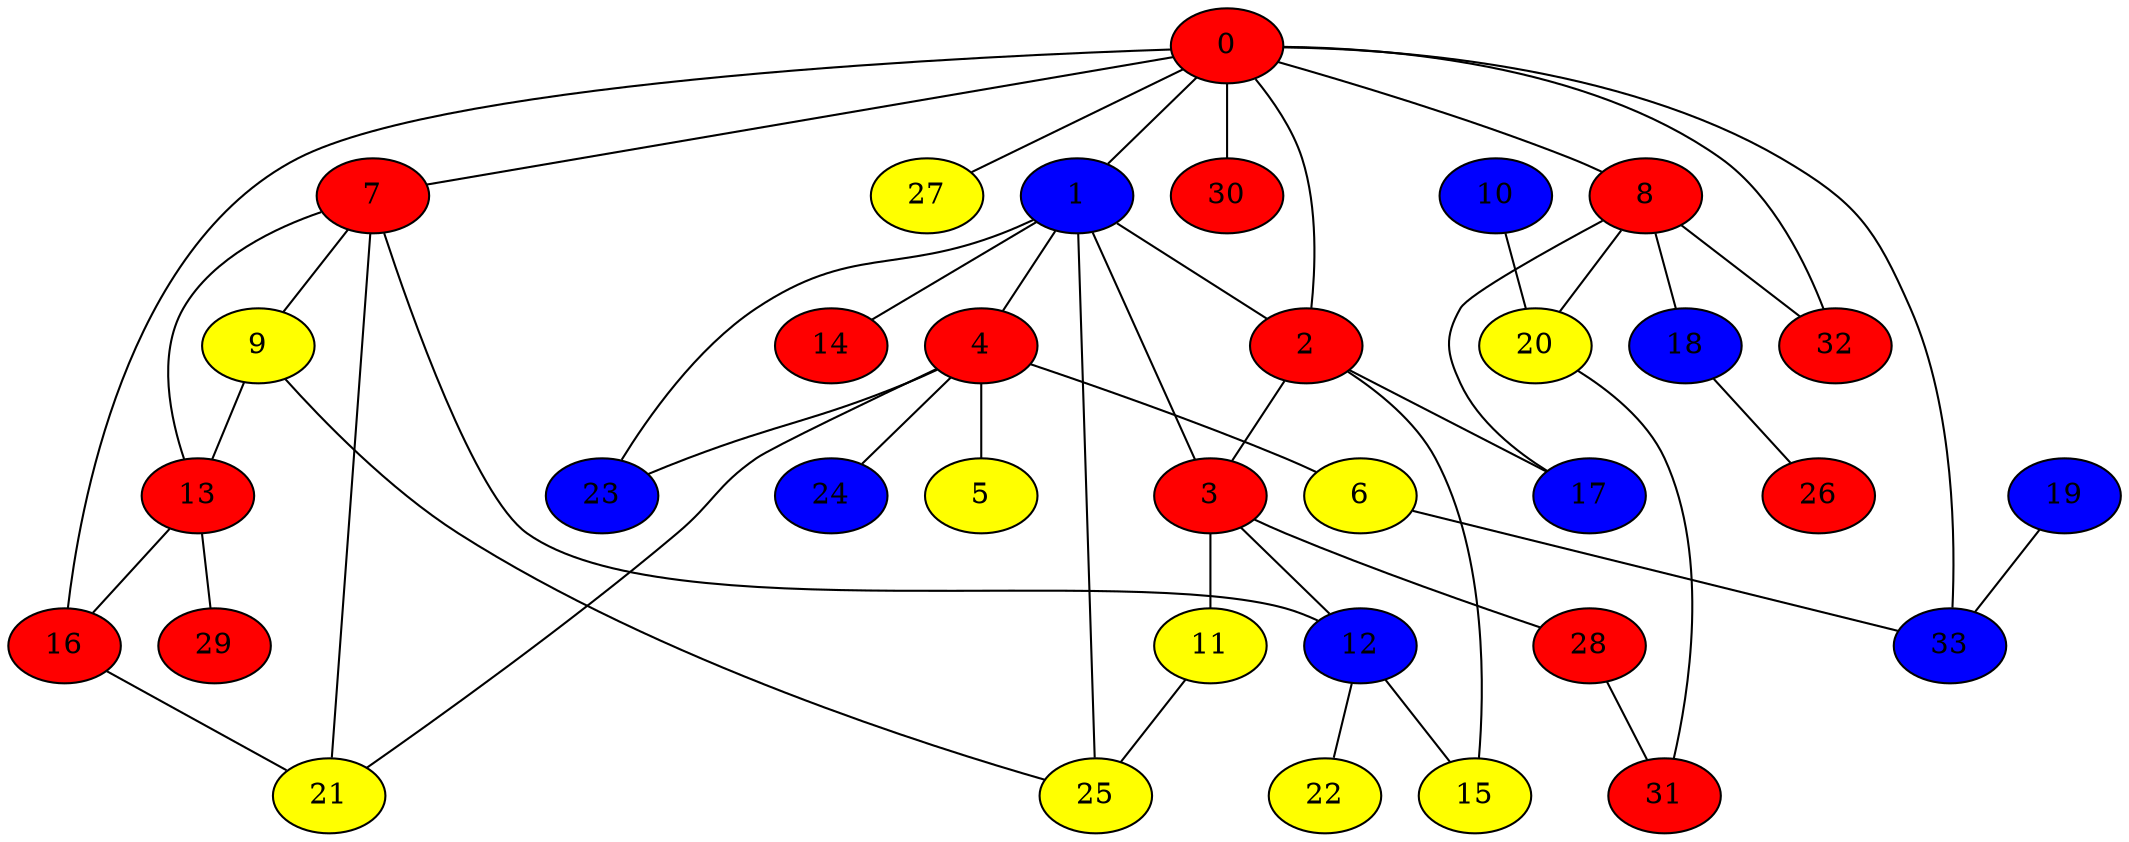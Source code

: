 graph {
0 [style = filled fillcolor = red];
1 [style = filled fillcolor = blue];
2 [style = filled fillcolor = red];
3 [style = filled fillcolor = red];
4 [style = filled fillcolor = red];
5 [style = filled fillcolor = yellow];
6 [style = filled fillcolor = yellow];
7 [style = filled fillcolor = red];
8 [style = filled fillcolor = red];
9 [style = filled fillcolor = yellow];
10 [style = filled fillcolor = blue];
11 [style = filled fillcolor = yellow];
12 [style = filled fillcolor = blue];
13 [style = filled fillcolor = red];
14 [style = filled fillcolor = red];
15 [style = filled fillcolor = yellow];
16 [style = filled fillcolor = red];
17 [style = filled fillcolor = blue];
18 [style = filled fillcolor = blue];
19 [style = filled fillcolor = blue];
20 [style = filled fillcolor = yellow];
21 [style = filled fillcolor = yellow];
22 [style = filled fillcolor = yellow];
23 [style = filled fillcolor = blue];
24 [style = filled fillcolor = blue];
25 [style = filled fillcolor = yellow];
26 [style = filled fillcolor = red];
27 [style = filled fillcolor = yellow];
28 [style = filled fillcolor = red];
29 [style = filled fillcolor = red];
30 [style = filled fillcolor = red];
31 [style = filled fillcolor = red];
32 [style = filled fillcolor = red];
33 [style = filled fillcolor = blue];
0 -- 1;
0 -- 8;
0 -- 7;
0 -- 2;
0 -- 16;
0 -- 27;
0 -- 30;
0 -- 32;
0 -- 33;
1 -- 2;
1 -- 3;
1 -- 4;
1 -- 14;
1 -- 23;
1 -- 25;
2 -- 3;
2 -- 15;
2 -- 17;
3 -- 11;
3 -- 12;
3 -- 28;
4 -- 5;
4 -- 6;
4 -- 21;
4 -- 23;
4 -- 24;
6 -- 33;
7 -- 9;
7 -- 12;
7 -- 13;
7 -- 21;
8 -- 17;
8 -- 18;
8 -- 20;
8 -- 32;
9 -- 13;
9 -- 25;
10 -- 20;
11 -- 25;
12 -- 15;
12 -- 22;
13 -- 16;
13 -- 29;
16 -- 21;
18 -- 26;
19 -- 33;
20 -- 31;
28 -- 31;
}
